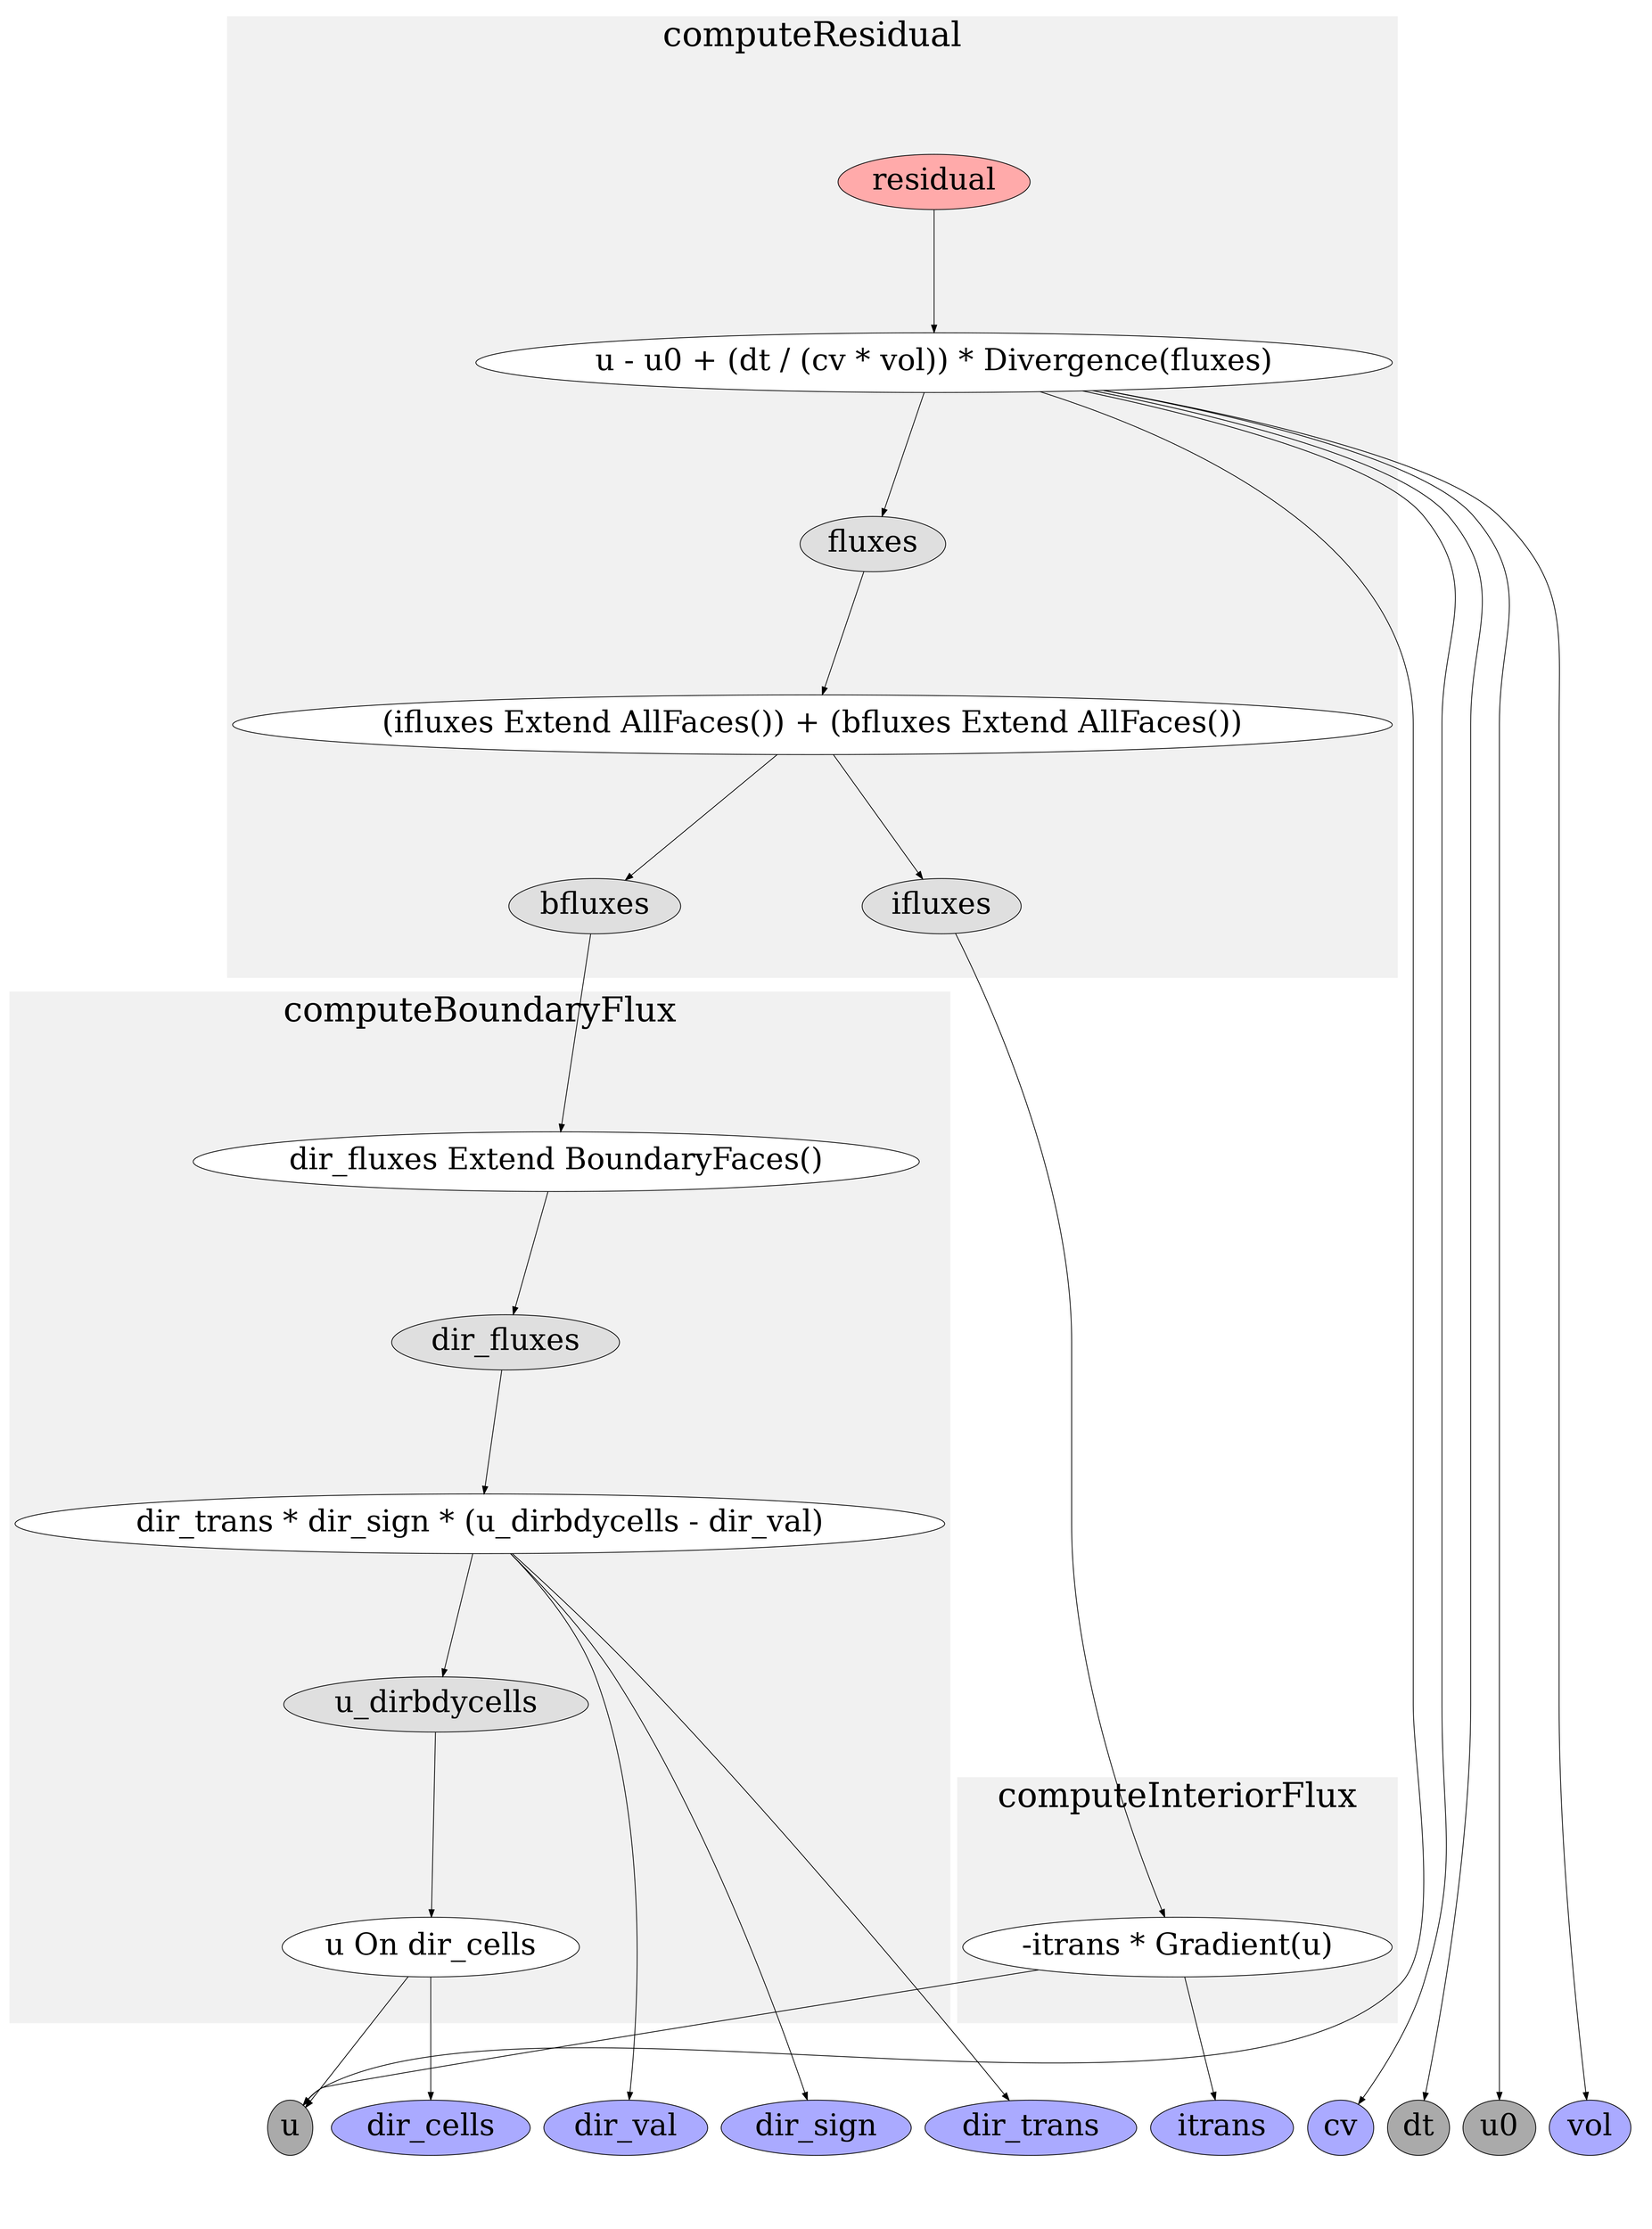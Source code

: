 digraph G {
	compound=true;
	nodesep=auto
	splines=true
	# Output
	residual [fontsize=40 fillcolor="#FFAAAA" style=filled];
	ratio="1.35,1"
	# External input
	itrans [fontsize=40 fillcolor="#AAAAFF" style=filled];
	vol [fontsize=40 fillcolor="#AAAAFF" style=filled];
	cv [fontsize=40 fillcolor="#AAAAFF" style=filled];
	"dir_cells" [fontsize=40 fillcolor="#AAAAFF" style=filled];
	#"AllFaces()" [fontsize=40 fillcolor="#AAAAFF" style=filled];
	"dir_val" [fontsize=40 fillcolor="#AAAAFF" style=filled];
	"dir_sign" [fontsize=40 fillcolor="#AAAAFF" style=filled];
	"dir_trans" [fontsize=40 fillcolor="#AAAAFF" style=filled];
	#"BoundaryFaces()" [fontsize=40 fillcolor="#AAAAFF" style=filled];

	u [fontsize=40 fillcolor="#AAAAAA" style=filled];
	dt [fontsize=40 fillcolor="#AAAAAA" style=filled];
	u0 [fontsize=40 fillcolor="#AAAAAA" style=filled];

	# Variables
	ifluxes [fontsize=40 fillcolor="#DFDFDF" style=filled]
	bfluxes [fontsize=40 fillcolor="#DFDFDF" style=filled]
	fluxes [fontsize=40 fillcolor="#DFDFDF" style=filled]
	u_dirbdycells [fontsize=40 fillcolor="#DFDFDF" style=filled]
	dir_fluxes [fontsize=40 fillcolor="#DFDFDF" style=filled]


	node [fontsize=40 fillcolor=white style=filled width=0.5 height=1.1]
	edge [fontsize=40]
	graph [fontsize=45]


subgraph cluster_outer {
	color=white
	subgraph cluster_1 {
		u;
	}
	subgraph cluster_2 {
		rank="max"
		u0;
		dir_trans;
		dt;
		cv;
		vol;
		dir_cells;
		dir_val;
		dir_sign;
		itrans;
	}
}

	subgraph cluster_computeResidual {
		color=white;
		style=filled;
		fillcolor="#F1F1F1";
		#ifluxes -> "computeInteriorFlux(u)" -> u;
		ifluxes;
		#bfluxes -> "computeBoundaryFlux(u)" -> u;
		bfluxes;
		fluxes -> "(ifluxes Extend AllFaces()) + (bfluxes Extend AllFaces())";
		#"(ifluxes Extend AllFaces()) + (bfluxes Extend AllFaces())" -> "(ifluxes Extend AllFaces())";
		"(ifluxes Extend AllFaces()) + (bfluxes Extend AllFaces())" -> {bfluxes, ifluxes};
		#"(bfluxes Extend AllFaces())" -> {bfluxes, "AllFaces()"};
		#"(ifluxes Extend AllFaces())" -> {ifluxes, "AllFaces()"};
		residual -> "u - u0 + (dt / (cv * vol)) * Divergence(fluxes)";
		"u - u0 + (dt / (cv * vol)) * Divergence(fluxes)" -> {u, u0, dt, cv, vol, fluxes};
		#"u - u0 + (dt / (cv * vol)) * Divergence(fluxes)" -> {"u - u0", "(dt / (cv * vol)) * Divergence(fluxes)"};
		#"u - u0" -> u
		#"u - u0" -> u0
		#"(dt / (cv * vol)) * Divergence(fluxes)" -> "(dt / (cv * vol))";
		#"(dt / (cv * vol))" -> dt
		#"(dt / (cv * vol))" -> "(cv * vol)";
		#"(cv * vol)" -> cv;
		#"(cv * vol)" -> vol;
		#"(dt / (cv * vol)) * Divergence(fluxes)" -> "Divergence(fluxes)";
		#"Divergence(fluxes)" -> "fluxes"
		label = "computeResidual"
	}

	#subgraph cluster_start {
	#	u;
		#u0;
		#dir_trans;
		#dt;
		#cv;
		#vol;
		#dir_cells;
		#dir_val;
		#dir_sign;
		#itrans;
		#"BoundaryFaces()";
		#"AllFaces()";
#		label = "Setup"
	#}

	subgraph cluster_computeInteriorFlux {
		color=white;
		style=filled;
		fillcolor="#F1F1F1";
		#"-itrans * Gradient(u)" -> {"-itrans", "Gradient(u)"};
		"-itrans * Gradient(u)" -> {itrans, u};
		ifluxes -> "-itrans * Gradient(u)"
		#"-itrans" -> itrans;
		#"Gradient(u)" -> u;
		label = "computeInteriorFlux"
	}

	subgraph cluster_computeBoundaryFlux {
		color=white;
		style=filled;
		fillcolor="#F1F1F1";
		bfluxes -> "dir_fluxes Extend BoundaryFaces()" [maxlen = 2]
	    "u_dirbdycells" -> "u On dir_cells";
	    "u On dir_cells" -> {u, "dir_cells"}
	    "dir_fluxes" -> "dir_trans * dir_sign * (u_dirbdycells - dir_val)" -> {"u_dirbdycells", "dir_val", "dir_sign", "dir_trans"}

	    #"dir_trans * dir_sign * (u_dirbdycells - dir_val)" -> {"dir_trans", "dir_sign * (u_dirbdycells - dir_val)"};
	    #"dir_sign * (u_dirbdycells - dir_val)" -> {"dir_sign", "(u_dirbdycells - dir_val)"};
	    
	    #"(u_dirbdycells - dir_val)" -> {"u_dirbdycells", "dir_val"};

	    "dir_fluxes Extend BoundaryFaces()" -> {"dir_fluxes"};
	    label = "computeBoundaryFlux"
	}

}